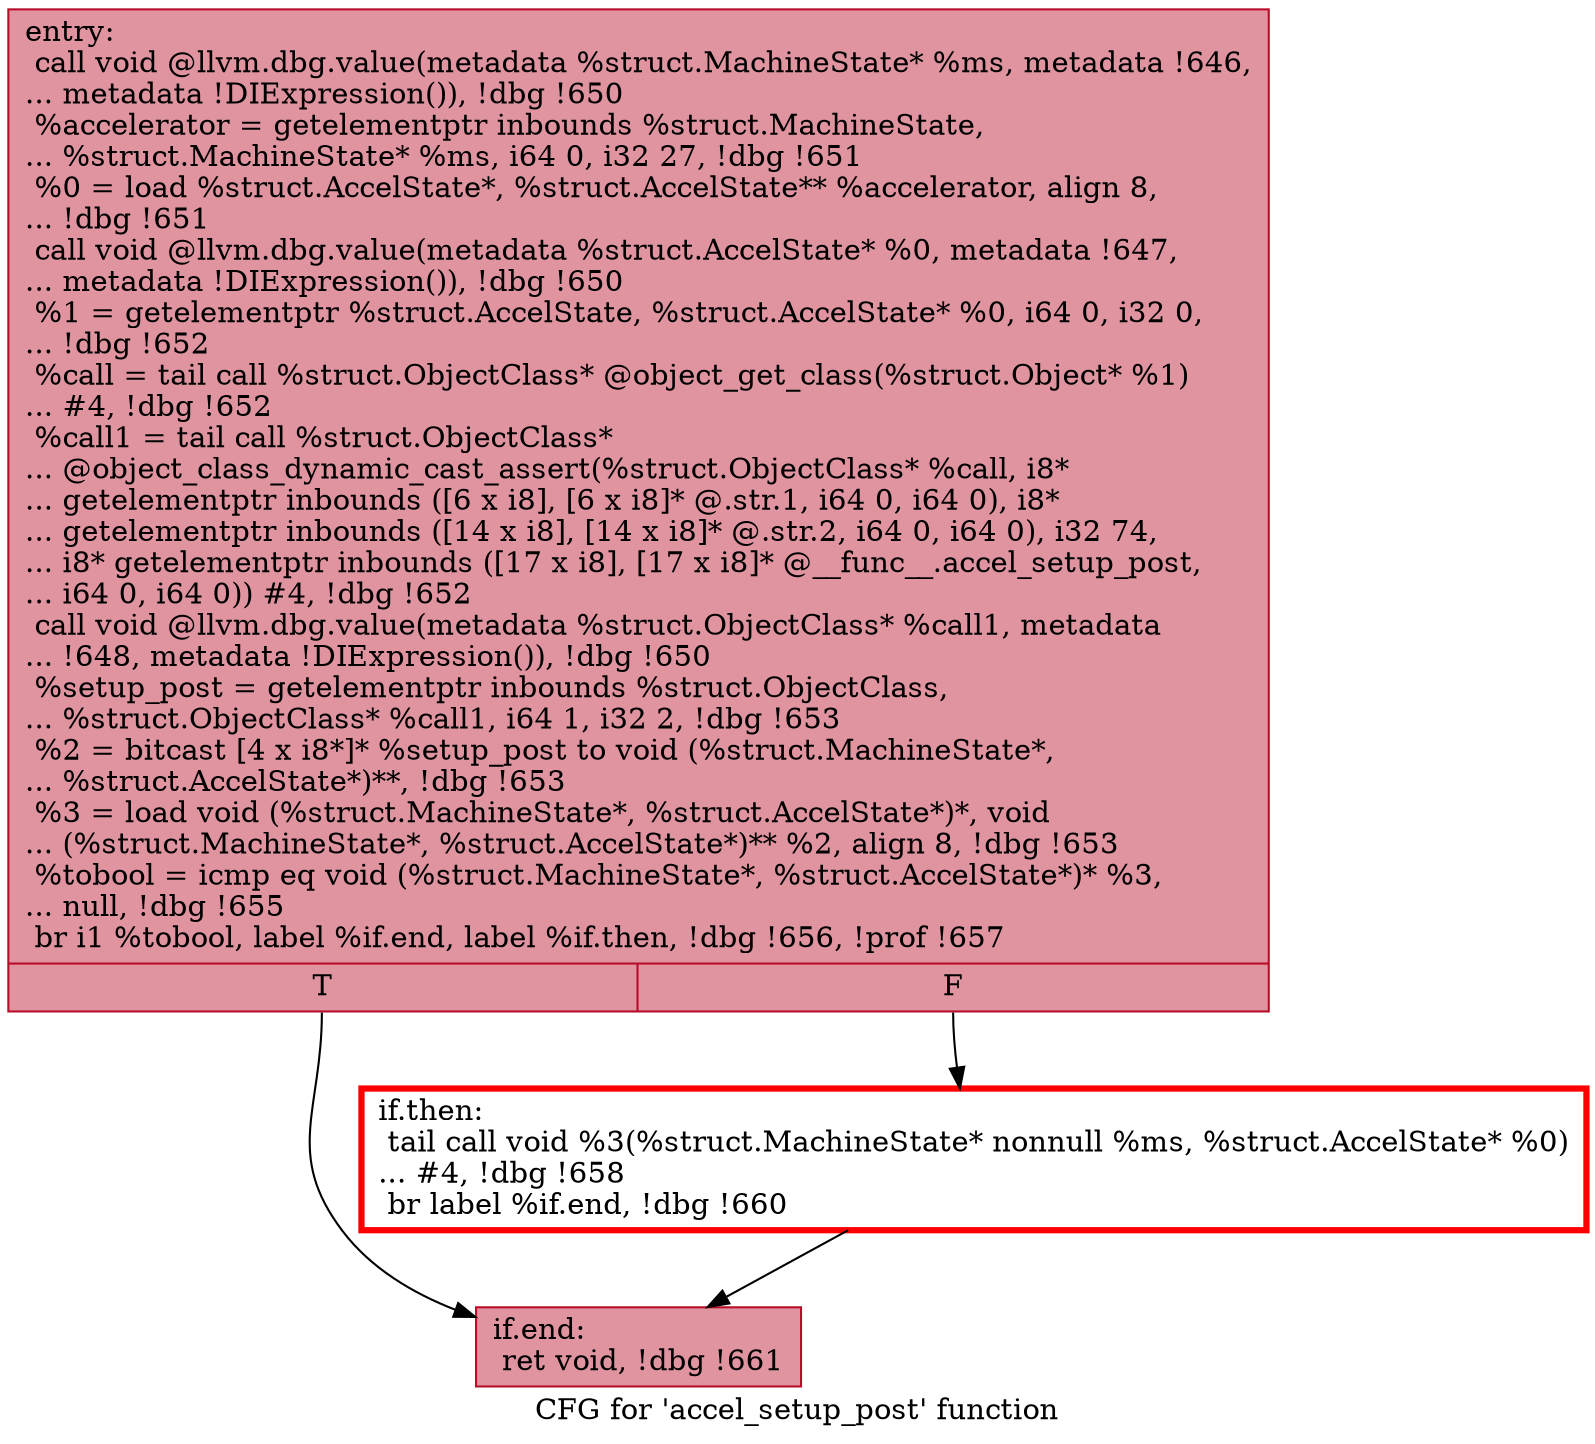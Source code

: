 digraph "CFG for 'accel_setup_post' function" {
	label="CFG for 'accel_setup_post' function";

	Node0x55e276733830 [shape=record,color="#b70d28ff", style=filled, fillcolor="#b70d2870",label="{entry:\l  call void @llvm.dbg.value(metadata %struct.MachineState* %ms, metadata !646,\l... metadata !DIExpression()), !dbg !650\l  %accelerator = getelementptr inbounds %struct.MachineState,\l... %struct.MachineState* %ms, i64 0, i32 27, !dbg !651\l  %0 = load %struct.AccelState*, %struct.AccelState** %accelerator, align 8,\l... !dbg !651\l  call void @llvm.dbg.value(metadata %struct.AccelState* %0, metadata !647,\l... metadata !DIExpression()), !dbg !650\l  %1 = getelementptr %struct.AccelState, %struct.AccelState* %0, i64 0, i32 0,\l... !dbg !652\l  %call = tail call %struct.ObjectClass* @object_get_class(%struct.Object* %1)\l... #4, !dbg !652\l  %call1 = tail call %struct.ObjectClass*\l... @object_class_dynamic_cast_assert(%struct.ObjectClass* %call, i8*\l... getelementptr inbounds ([6 x i8], [6 x i8]* @.str.1, i64 0, i64 0), i8*\l... getelementptr inbounds ([14 x i8], [14 x i8]* @.str.2, i64 0, i64 0), i32 74,\l... i8* getelementptr inbounds ([17 x i8], [17 x i8]* @__func__.accel_setup_post,\l... i64 0, i64 0)) #4, !dbg !652\l  call void @llvm.dbg.value(metadata %struct.ObjectClass* %call1, metadata\l... !648, metadata !DIExpression()), !dbg !650\l  %setup_post = getelementptr inbounds %struct.ObjectClass,\l... %struct.ObjectClass* %call1, i64 1, i32 2, !dbg !653\l  %2 = bitcast [4 x i8*]* %setup_post to void (%struct.MachineState*,\l... %struct.AccelState*)**, !dbg !653\l  %3 = load void (%struct.MachineState*, %struct.AccelState*)*, void\l... (%struct.MachineState*, %struct.AccelState*)** %2, align 8, !dbg !653\l  %tobool = icmp eq void (%struct.MachineState*, %struct.AccelState*)* %3,\l... null, !dbg !655\l  br i1 %tobool, label %if.end, label %if.then, !dbg !656, !prof !657\l|{<s0>T|<s1>F}}"];
	Node0x55e276733830:s0 -> Node0x55e2767375f0;
	Node0x55e276733830:s1 -> Node0x55e27672f300;
	Node0x55e27672f300 [shape=record,penwidth=3.0, color="red",label="{if.then:                                          \l  tail call void %3(%struct.MachineState* nonnull %ms, %struct.AccelState* %0)\l... #4, !dbg !658\l  br label %if.end, !dbg !660\l}"];
	Node0x55e27672f300 -> Node0x55e2767375f0;
	Node0x55e2767375f0 [shape=record,color="#b70d28ff", style=filled, fillcolor="#b70d2870",label="{if.end:                                           \l  ret void, !dbg !661\l}"];
}
